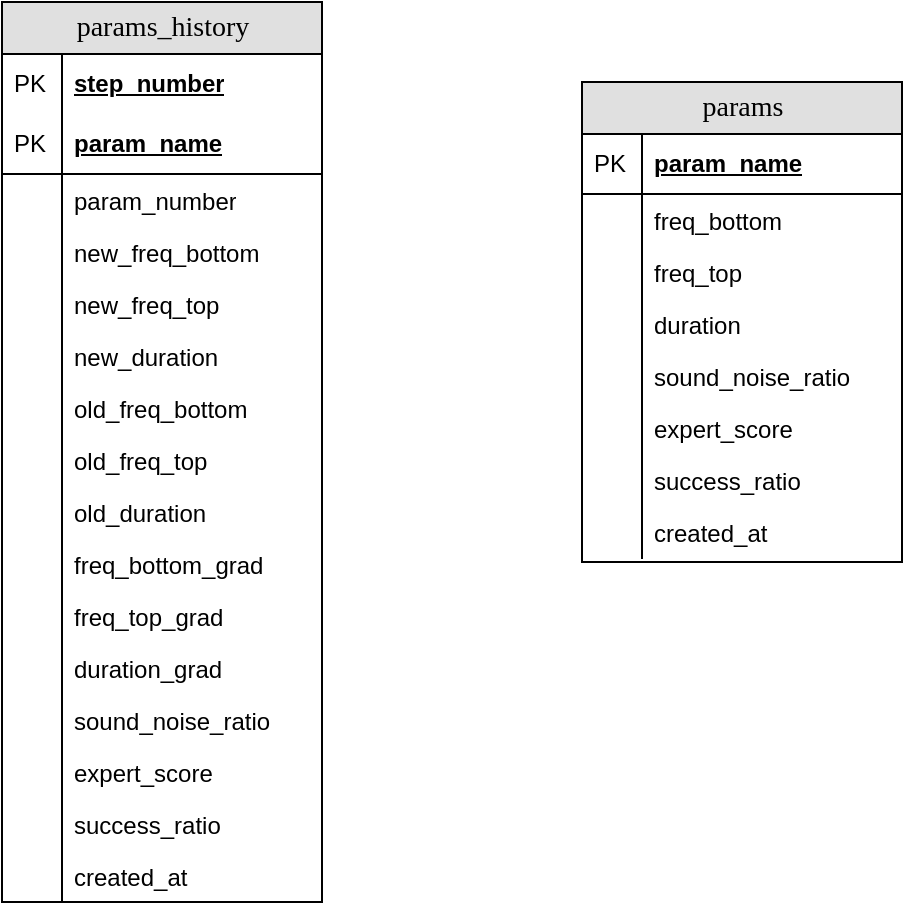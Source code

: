 <mxfile version="21.1.7" type="device">
  <diagram name="Page-1" id="e56a1550-8fbb-45ad-956c-1786394a9013">
    <mxGraphModel dx="1434" dy="783" grid="1" gridSize="10" guides="1" tooltips="1" connect="1" arrows="1" fold="1" page="1" pageScale="1" pageWidth="1100" pageHeight="850" background="none" math="0" shadow="0">
      <root>
        <mxCell id="0" />
        <mxCell id="1" parent="0" />
        <mxCell id="K5K9k44UiX_zVHZwP_F9-13" value="params_history" style="swimlane;html=1;fontStyle=0;childLayout=stackLayout;horizontal=1;startSize=26;fillColor=#e0e0e0;horizontalStack=0;resizeParent=1;resizeLast=0;collapsible=1;marginBottom=0;swimlaneFillColor=#ffffff;align=center;rounded=0;shadow=0;comic=0;labelBackgroundColor=none;strokeWidth=1;fontFamily=Verdana;fontSize=14" vertex="1" parent="1">
          <mxGeometry x="140" y="340" width="160" height="450" as="geometry" />
        </mxCell>
        <mxCell id="K5K9k44UiX_zVHZwP_F9-14" value="step_number" style="shape=partialRectangle;top=0;left=0;right=0;bottom=1;html=1;align=left;verticalAlign=middle;fillColor=none;spacingLeft=34;spacingRight=4;whiteSpace=wrap;overflow=hidden;rotatable=0;points=[[0,0.5],[1,0.5]];portConstraint=eastwest;dropTarget=0;fontStyle=5;strokeColor=none;" vertex="1" parent="K5K9k44UiX_zVHZwP_F9-13">
          <mxGeometry y="26" width="160" height="30" as="geometry" />
        </mxCell>
        <mxCell id="K5K9k44UiX_zVHZwP_F9-15" value="PK" style="shape=partialRectangle;top=0;left=0;bottom=0;html=1;fillColor=none;align=left;verticalAlign=middle;spacingLeft=4;spacingRight=4;whiteSpace=wrap;overflow=hidden;rotatable=0;points=[];portConstraint=eastwest;part=1;" vertex="1" connectable="0" parent="K5K9k44UiX_zVHZwP_F9-14">
          <mxGeometry width="30" height="30" as="geometry" />
        </mxCell>
        <mxCell id="K5K9k44UiX_zVHZwP_F9-44" value="param_name" style="shape=partialRectangle;top=0;left=0;right=0;bottom=1;html=1;align=left;verticalAlign=middle;fillColor=none;spacingLeft=34;spacingRight=4;whiteSpace=wrap;overflow=hidden;rotatable=0;points=[[0,0.5],[1,0.5]];portConstraint=eastwest;dropTarget=0;fontStyle=5;" vertex="1" parent="K5K9k44UiX_zVHZwP_F9-13">
          <mxGeometry y="56" width="160" height="30" as="geometry" />
        </mxCell>
        <mxCell id="K5K9k44UiX_zVHZwP_F9-45" value="PK" style="shape=partialRectangle;top=0;left=0;bottom=0;html=1;fillColor=none;align=left;verticalAlign=middle;spacingLeft=4;spacingRight=4;whiteSpace=wrap;overflow=hidden;rotatable=0;points=[];portConstraint=eastwest;part=1;" vertex="1" connectable="0" parent="K5K9k44UiX_zVHZwP_F9-44">
          <mxGeometry width="30" height="30" as="geometry" />
        </mxCell>
        <mxCell id="K5K9k44UiX_zVHZwP_F9-16" value="param_number" style="shape=partialRectangle;top=0;left=0;right=0;bottom=0;html=1;align=left;verticalAlign=top;fillColor=none;spacingLeft=34;spacingRight=4;whiteSpace=wrap;overflow=hidden;rotatable=0;points=[[0,0.5],[1,0.5]];portConstraint=eastwest;dropTarget=0;" vertex="1" parent="K5K9k44UiX_zVHZwP_F9-13">
          <mxGeometry y="86" width="160" height="26" as="geometry" />
        </mxCell>
        <mxCell id="K5K9k44UiX_zVHZwP_F9-17" value="" style="shape=partialRectangle;top=0;left=0;bottom=0;html=1;fillColor=none;align=left;verticalAlign=top;spacingLeft=4;spacingRight=4;whiteSpace=wrap;overflow=hidden;rotatable=0;points=[];portConstraint=eastwest;part=1;" vertex="1" connectable="0" parent="K5K9k44UiX_zVHZwP_F9-16">
          <mxGeometry width="30" height="26" as="geometry" />
        </mxCell>
        <mxCell id="K5K9k44UiX_zVHZwP_F9-34" value="new_freq_bottom" style="shape=partialRectangle;top=0;left=0;right=0;bottom=0;html=1;align=left;verticalAlign=top;fillColor=none;spacingLeft=34;spacingRight=4;whiteSpace=wrap;overflow=hidden;rotatable=0;points=[[0,0.5],[1,0.5]];portConstraint=eastwest;dropTarget=0;" vertex="1" parent="K5K9k44UiX_zVHZwP_F9-13">
          <mxGeometry y="112" width="160" height="26" as="geometry" />
        </mxCell>
        <mxCell id="K5K9k44UiX_zVHZwP_F9-35" value="" style="shape=partialRectangle;top=0;left=0;bottom=0;html=1;fillColor=none;align=left;verticalAlign=top;spacingLeft=4;spacingRight=4;whiteSpace=wrap;overflow=hidden;rotatable=0;points=[];portConstraint=eastwest;part=1;" vertex="1" connectable="0" parent="K5K9k44UiX_zVHZwP_F9-34">
          <mxGeometry width="30" height="26" as="geometry" />
        </mxCell>
        <mxCell id="K5K9k44UiX_zVHZwP_F9-18" value="new_freq_top" style="shape=partialRectangle;top=0;left=0;right=0;bottom=0;html=1;align=left;verticalAlign=top;fillColor=none;spacingLeft=34;spacingRight=4;whiteSpace=wrap;overflow=hidden;rotatable=0;points=[[0,0.5],[1,0.5]];portConstraint=eastwest;dropTarget=0;" vertex="1" parent="K5K9k44UiX_zVHZwP_F9-13">
          <mxGeometry y="138" width="160" height="26" as="geometry" />
        </mxCell>
        <mxCell id="K5K9k44UiX_zVHZwP_F9-19" value="" style="shape=partialRectangle;top=0;left=0;bottom=0;html=1;fillColor=none;align=left;verticalAlign=top;spacingLeft=4;spacingRight=4;whiteSpace=wrap;overflow=hidden;rotatable=0;points=[];portConstraint=eastwest;part=1;" vertex="1" connectable="0" parent="K5K9k44UiX_zVHZwP_F9-18">
          <mxGeometry width="30" height="26" as="geometry" />
        </mxCell>
        <mxCell id="K5K9k44UiX_zVHZwP_F9-20" value="new_duration" style="shape=partialRectangle;top=0;left=0;right=0;bottom=0;html=1;align=left;verticalAlign=top;fillColor=none;spacingLeft=34;spacingRight=4;whiteSpace=wrap;overflow=hidden;rotatable=0;points=[[0,0.5],[1,0.5]];portConstraint=eastwest;dropTarget=0;" vertex="1" parent="K5K9k44UiX_zVHZwP_F9-13">
          <mxGeometry y="164" width="160" height="26" as="geometry" />
        </mxCell>
        <mxCell id="K5K9k44UiX_zVHZwP_F9-21" value="" style="shape=partialRectangle;top=0;left=0;bottom=0;html=1;fillColor=none;align=left;verticalAlign=top;spacingLeft=4;spacingRight=4;whiteSpace=wrap;overflow=hidden;rotatable=0;points=[];portConstraint=eastwest;part=1;" vertex="1" connectable="0" parent="K5K9k44UiX_zVHZwP_F9-20">
          <mxGeometry width="30" height="26" as="geometry" />
        </mxCell>
        <mxCell id="K5K9k44UiX_zVHZwP_F9-50" value="old_freq_bottom" style="shape=partialRectangle;top=0;left=0;right=0;bottom=0;html=1;align=left;verticalAlign=top;fillColor=none;spacingLeft=34;spacingRight=4;whiteSpace=wrap;overflow=hidden;rotatable=0;points=[[0,0.5],[1,0.5]];portConstraint=eastwest;dropTarget=0;" vertex="1" parent="K5K9k44UiX_zVHZwP_F9-13">
          <mxGeometry y="190" width="160" height="26" as="geometry" />
        </mxCell>
        <mxCell id="K5K9k44UiX_zVHZwP_F9-51" value="" style="shape=partialRectangle;top=0;left=0;bottom=0;html=1;fillColor=none;align=left;verticalAlign=top;spacingLeft=4;spacingRight=4;whiteSpace=wrap;overflow=hidden;rotatable=0;points=[];portConstraint=eastwest;part=1;" vertex="1" connectable="0" parent="K5K9k44UiX_zVHZwP_F9-50">
          <mxGeometry width="30" height="26" as="geometry" />
        </mxCell>
        <mxCell id="K5K9k44UiX_zVHZwP_F9-52" value="old_freq_top" style="shape=partialRectangle;top=0;left=0;right=0;bottom=0;html=1;align=left;verticalAlign=top;fillColor=none;spacingLeft=34;spacingRight=4;whiteSpace=wrap;overflow=hidden;rotatable=0;points=[[0,0.5],[1,0.5]];portConstraint=eastwest;dropTarget=0;" vertex="1" parent="K5K9k44UiX_zVHZwP_F9-13">
          <mxGeometry y="216" width="160" height="26" as="geometry" />
        </mxCell>
        <mxCell id="K5K9k44UiX_zVHZwP_F9-53" value="" style="shape=partialRectangle;top=0;left=0;bottom=0;html=1;fillColor=none;align=left;verticalAlign=top;spacingLeft=4;spacingRight=4;whiteSpace=wrap;overflow=hidden;rotatable=0;points=[];portConstraint=eastwest;part=1;" vertex="1" connectable="0" parent="K5K9k44UiX_zVHZwP_F9-52">
          <mxGeometry width="30" height="26" as="geometry" />
        </mxCell>
        <mxCell id="K5K9k44UiX_zVHZwP_F9-48" value="old_duration" style="shape=partialRectangle;top=0;left=0;right=0;bottom=0;html=1;align=left;verticalAlign=top;fillColor=none;spacingLeft=34;spacingRight=4;whiteSpace=wrap;overflow=hidden;rotatable=0;points=[[0,0.5],[1,0.5]];portConstraint=eastwest;dropTarget=0;" vertex="1" parent="K5K9k44UiX_zVHZwP_F9-13">
          <mxGeometry y="242" width="160" height="26" as="geometry" />
        </mxCell>
        <mxCell id="K5K9k44UiX_zVHZwP_F9-49" value="" style="shape=partialRectangle;top=0;left=0;bottom=0;html=1;fillColor=none;align=left;verticalAlign=top;spacingLeft=4;spacingRight=4;whiteSpace=wrap;overflow=hidden;rotatable=0;points=[];portConstraint=eastwest;part=1;" vertex="1" connectable="0" parent="K5K9k44UiX_zVHZwP_F9-48">
          <mxGeometry width="30" height="26" as="geometry" />
        </mxCell>
        <mxCell id="K5K9k44UiX_zVHZwP_F9-60" value="freq_bottom_grad" style="shape=partialRectangle;top=0;left=0;right=0;bottom=0;html=1;align=left;verticalAlign=top;fillColor=none;spacingLeft=34;spacingRight=4;whiteSpace=wrap;overflow=hidden;rotatable=0;points=[[0,0.5],[1,0.5]];portConstraint=eastwest;dropTarget=0;" vertex="1" parent="K5K9k44UiX_zVHZwP_F9-13">
          <mxGeometry y="268" width="160" height="26" as="geometry" />
        </mxCell>
        <mxCell id="K5K9k44UiX_zVHZwP_F9-61" value="" style="shape=partialRectangle;top=0;left=0;bottom=0;html=1;fillColor=none;align=left;verticalAlign=top;spacingLeft=4;spacingRight=4;whiteSpace=wrap;overflow=hidden;rotatable=0;points=[];portConstraint=eastwest;part=1;" vertex="1" connectable="0" parent="K5K9k44UiX_zVHZwP_F9-60">
          <mxGeometry width="30" height="26" as="geometry" />
        </mxCell>
        <mxCell id="K5K9k44UiX_zVHZwP_F9-56" value="freq_top_grad" style="shape=partialRectangle;top=0;left=0;right=0;bottom=0;html=1;align=left;verticalAlign=top;fillColor=none;spacingLeft=34;spacingRight=4;whiteSpace=wrap;overflow=hidden;rotatable=0;points=[[0,0.5],[1,0.5]];portConstraint=eastwest;dropTarget=0;" vertex="1" parent="K5K9k44UiX_zVHZwP_F9-13">
          <mxGeometry y="294" width="160" height="26" as="geometry" />
        </mxCell>
        <mxCell id="K5K9k44UiX_zVHZwP_F9-57" value="" style="shape=partialRectangle;top=0;left=0;bottom=0;html=1;fillColor=none;align=left;verticalAlign=top;spacingLeft=4;spacingRight=4;whiteSpace=wrap;overflow=hidden;rotatable=0;points=[];portConstraint=eastwest;part=1;" vertex="1" connectable="0" parent="K5K9k44UiX_zVHZwP_F9-56">
          <mxGeometry width="30" height="26" as="geometry" />
        </mxCell>
        <mxCell id="K5K9k44UiX_zVHZwP_F9-58" value="duration_grad" style="shape=partialRectangle;top=0;left=0;right=0;bottom=0;html=1;align=left;verticalAlign=top;fillColor=none;spacingLeft=34;spacingRight=4;whiteSpace=wrap;overflow=hidden;rotatable=0;points=[[0,0.5],[1,0.5]];portConstraint=eastwest;dropTarget=0;" vertex="1" parent="K5K9k44UiX_zVHZwP_F9-13">
          <mxGeometry y="320" width="160" height="26" as="geometry" />
        </mxCell>
        <mxCell id="K5K9k44UiX_zVHZwP_F9-59" value="" style="shape=partialRectangle;top=0;left=0;bottom=0;html=1;fillColor=none;align=left;verticalAlign=top;spacingLeft=4;spacingRight=4;whiteSpace=wrap;overflow=hidden;rotatable=0;points=[];portConstraint=eastwest;part=1;" vertex="1" connectable="0" parent="K5K9k44UiX_zVHZwP_F9-58">
          <mxGeometry width="30" height="26" as="geometry" />
        </mxCell>
        <mxCell id="K5K9k44UiX_zVHZwP_F9-22" value="sound_noise_ratio" style="shape=partialRectangle;top=0;left=0;right=0;bottom=0;html=1;align=left;verticalAlign=top;fillColor=none;spacingLeft=34;spacingRight=4;whiteSpace=wrap;overflow=hidden;rotatable=0;points=[[0,0.5],[1,0.5]];portConstraint=eastwest;dropTarget=0;" vertex="1" parent="K5K9k44UiX_zVHZwP_F9-13">
          <mxGeometry y="346" width="160" height="26" as="geometry" />
        </mxCell>
        <mxCell id="K5K9k44UiX_zVHZwP_F9-23" value="" style="shape=partialRectangle;top=0;left=0;bottom=0;html=1;fillColor=none;align=left;verticalAlign=top;spacingLeft=4;spacingRight=4;whiteSpace=wrap;overflow=hidden;rotatable=0;points=[];portConstraint=eastwest;part=1;" vertex="1" connectable="0" parent="K5K9k44UiX_zVHZwP_F9-22">
          <mxGeometry width="30" height="26" as="geometry" />
        </mxCell>
        <mxCell id="K5K9k44UiX_zVHZwP_F9-24" value="expert_score" style="shape=partialRectangle;top=0;left=0;right=0;bottom=0;html=1;align=left;verticalAlign=top;fillColor=none;spacingLeft=34;spacingRight=4;whiteSpace=wrap;overflow=hidden;rotatable=0;points=[[0,0.5],[1,0.5]];portConstraint=eastwest;dropTarget=0;" vertex="1" parent="K5K9k44UiX_zVHZwP_F9-13">
          <mxGeometry y="372" width="160" height="26" as="geometry" />
        </mxCell>
        <mxCell id="K5K9k44UiX_zVHZwP_F9-25" value="" style="shape=partialRectangle;top=0;left=0;bottom=0;html=1;fillColor=none;align=left;verticalAlign=top;spacingLeft=4;spacingRight=4;whiteSpace=wrap;overflow=hidden;rotatable=0;points=[];portConstraint=eastwest;part=1;" vertex="1" connectable="0" parent="K5K9k44UiX_zVHZwP_F9-24">
          <mxGeometry width="30" height="26" as="geometry" />
        </mxCell>
        <mxCell id="K5K9k44UiX_zVHZwP_F9-26" value="success_ratio" style="shape=partialRectangle;top=0;left=0;right=0;bottom=0;html=1;align=left;verticalAlign=top;fillColor=none;spacingLeft=34;spacingRight=4;whiteSpace=wrap;overflow=hidden;rotatable=0;points=[[0,0.5],[1,0.5]];portConstraint=eastwest;dropTarget=0;" vertex="1" parent="K5K9k44UiX_zVHZwP_F9-13">
          <mxGeometry y="398" width="160" height="26" as="geometry" />
        </mxCell>
        <mxCell id="K5K9k44UiX_zVHZwP_F9-27" value="" style="shape=partialRectangle;top=0;left=0;bottom=0;html=1;fillColor=none;align=left;verticalAlign=top;spacingLeft=4;spacingRight=4;whiteSpace=wrap;overflow=hidden;rotatable=0;points=[];portConstraint=eastwest;part=1;" vertex="1" connectable="0" parent="K5K9k44UiX_zVHZwP_F9-26">
          <mxGeometry width="30" height="26" as="geometry" />
        </mxCell>
        <mxCell id="K5K9k44UiX_zVHZwP_F9-62" value="created_at" style="shape=partialRectangle;top=0;left=0;right=0;bottom=0;html=1;align=left;verticalAlign=top;fillColor=none;spacingLeft=34;spacingRight=4;whiteSpace=wrap;overflow=hidden;rotatable=0;points=[[0,0.5],[1,0.5]];portConstraint=eastwest;dropTarget=0;" vertex="1" parent="K5K9k44UiX_zVHZwP_F9-13">
          <mxGeometry y="424" width="160" height="26" as="geometry" />
        </mxCell>
        <mxCell id="K5K9k44UiX_zVHZwP_F9-63" value="" style="shape=partialRectangle;top=0;left=0;bottom=0;html=1;fillColor=none;align=left;verticalAlign=top;spacingLeft=4;spacingRight=4;whiteSpace=wrap;overflow=hidden;rotatable=0;points=[];portConstraint=eastwest;part=1;" vertex="1" connectable="0" parent="K5K9k44UiX_zVHZwP_F9-62">
          <mxGeometry width="30" height="26" as="geometry" />
        </mxCell>
        <mxCell id="K5K9k44UiX_zVHZwP_F9-64" value="params" style="swimlane;html=1;fontStyle=0;childLayout=stackLayout;horizontal=1;startSize=26;fillColor=#e0e0e0;horizontalStack=0;resizeParent=1;resizeLast=0;collapsible=1;marginBottom=0;swimlaneFillColor=#ffffff;align=center;rounded=0;shadow=0;comic=0;labelBackgroundColor=none;strokeWidth=1;fontFamily=Verdana;fontSize=14" vertex="1" parent="1">
          <mxGeometry x="430" y="380" width="160" height="240" as="geometry" />
        </mxCell>
        <mxCell id="K5K9k44UiX_zVHZwP_F9-67" value="param_name" style="shape=partialRectangle;top=0;left=0;right=0;bottom=1;html=1;align=left;verticalAlign=middle;fillColor=none;spacingLeft=34;spacingRight=4;whiteSpace=wrap;overflow=hidden;rotatable=0;points=[[0,0.5],[1,0.5]];portConstraint=eastwest;dropTarget=0;fontStyle=5;" vertex="1" parent="K5K9k44UiX_zVHZwP_F9-64">
          <mxGeometry y="26" width="160" height="30" as="geometry" />
        </mxCell>
        <mxCell id="K5K9k44UiX_zVHZwP_F9-68" value="PK" style="shape=partialRectangle;top=0;left=0;bottom=0;html=1;fillColor=none;align=left;verticalAlign=middle;spacingLeft=4;spacingRight=4;whiteSpace=wrap;overflow=hidden;rotatable=0;points=[];portConstraint=eastwest;part=1;" vertex="1" connectable="0" parent="K5K9k44UiX_zVHZwP_F9-67">
          <mxGeometry width="30" height="30" as="geometry" />
        </mxCell>
        <mxCell id="K5K9k44UiX_zVHZwP_F9-71" value="freq_bottom" style="shape=partialRectangle;top=0;left=0;right=0;bottom=0;html=1;align=left;verticalAlign=top;fillColor=none;spacingLeft=34;spacingRight=4;whiteSpace=wrap;overflow=hidden;rotatable=0;points=[[0,0.5],[1,0.5]];portConstraint=eastwest;dropTarget=0;" vertex="1" parent="K5K9k44UiX_zVHZwP_F9-64">
          <mxGeometry y="56" width="160" height="26" as="geometry" />
        </mxCell>
        <mxCell id="K5K9k44UiX_zVHZwP_F9-72" value="" style="shape=partialRectangle;top=0;left=0;bottom=0;html=1;fillColor=none;align=left;verticalAlign=top;spacingLeft=4;spacingRight=4;whiteSpace=wrap;overflow=hidden;rotatable=0;points=[];portConstraint=eastwest;part=1;" vertex="1" connectable="0" parent="K5K9k44UiX_zVHZwP_F9-71">
          <mxGeometry width="30" height="26" as="geometry" />
        </mxCell>
        <mxCell id="K5K9k44UiX_zVHZwP_F9-73" value="freq_top" style="shape=partialRectangle;top=0;left=0;right=0;bottom=0;html=1;align=left;verticalAlign=top;fillColor=none;spacingLeft=34;spacingRight=4;whiteSpace=wrap;overflow=hidden;rotatable=0;points=[[0,0.5],[1,0.5]];portConstraint=eastwest;dropTarget=0;" vertex="1" parent="K5K9k44UiX_zVHZwP_F9-64">
          <mxGeometry y="82" width="160" height="26" as="geometry" />
        </mxCell>
        <mxCell id="K5K9k44UiX_zVHZwP_F9-74" value="" style="shape=partialRectangle;top=0;left=0;bottom=0;html=1;fillColor=none;align=left;verticalAlign=top;spacingLeft=4;spacingRight=4;whiteSpace=wrap;overflow=hidden;rotatable=0;points=[];portConstraint=eastwest;part=1;" vertex="1" connectable="0" parent="K5K9k44UiX_zVHZwP_F9-73">
          <mxGeometry width="30" height="26" as="geometry" />
        </mxCell>
        <mxCell id="K5K9k44UiX_zVHZwP_F9-75" value="duration" style="shape=partialRectangle;top=0;left=0;right=0;bottom=0;html=1;align=left;verticalAlign=top;fillColor=none;spacingLeft=34;spacingRight=4;whiteSpace=wrap;overflow=hidden;rotatable=0;points=[[0,0.5],[1,0.5]];portConstraint=eastwest;dropTarget=0;" vertex="1" parent="K5K9k44UiX_zVHZwP_F9-64">
          <mxGeometry y="108" width="160" height="26" as="geometry" />
        </mxCell>
        <mxCell id="K5K9k44UiX_zVHZwP_F9-76" value="" style="shape=partialRectangle;top=0;left=0;bottom=0;html=1;fillColor=none;align=left;verticalAlign=top;spacingLeft=4;spacingRight=4;whiteSpace=wrap;overflow=hidden;rotatable=0;points=[];portConstraint=eastwest;part=1;" vertex="1" connectable="0" parent="K5K9k44UiX_zVHZwP_F9-75">
          <mxGeometry width="30" height="26" as="geometry" />
        </mxCell>
        <mxCell id="K5K9k44UiX_zVHZwP_F9-89" value="sound_noise_ratio" style="shape=partialRectangle;top=0;left=0;right=0;bottom=0;html=1;align=left;verticalAlign=top;fillColor=none;spacingLeft=34;spacingRight=4;whiteSpace=wrap;overflow=hidden;rotatable=0;points=[[0,0.5],[1,0.5]];portConstraint=eastwest;dropTarget=0;" vertex="1" parent="K5K9k44UiX_zVHZwP_F9-64">
          <mxGeometry y="134" width="160" height="26" as="geometry" />
        </mxCell>
        <mxCell id="K5K9k44UiX_zVHZwP_F9-90" value="" style="shape=partialRectangle;top=0;left=0;bottom=0;html=1;fillColor=none;align=left;verticalAlign=top;spacingLeft=4;spacingRight=4;whiteSpace=wrap;overflow=hidden;rotatable=0;points=[];portConstraint=eastwest;part=1;" vertex="1" connectable="0" parent="K5K9k44UiX_zVHZwP_F9-89">
          <mxGeometry width="30" height="26" as="geometry" />
        </mxCell>
        <mxCell id="K5K9k44UiX_zVHZwP_F9-91" value="expert_score" style="shape=partialRectangle;top=0;left=0;right=0;bottom=0;html=1;align=left;verticalAlign=top;fillColor=none;spacingLeft=34;spacingRight=4;whiteSpace=wrap;overflow=hidden;rotatable=0;points=[[0,0.5],[1,0.5]];portConstraint=eastwest;dropTarget=0;" vertex="1" parent="K5K9k44UiX_zVHZwP_F9-64">
          <mxGeometry y="160" width="160" height="26" as="geometry" />
        </mxCell>
        <mxCell id="K5K9k44UiX_zVHZwP_F9-92" value="" style="shape=partialRectangle;top=0;left=0;bottom=0;html=1;fillColor=none;align=left;verticalAlign=top;spacingLeft=4;spacingRight=4;whiteSpace=wrap;overflow=hidden;rotatable=0;points=[];portConstraint=eastwest;part=1;" vertex="1" connectable="0" parent="K5K9k44UiX_zVHZwP_F9-91">
          <mxGeometry width="30" height="26" as="geometry" />
        </mxCell>
        <mxCell id="K5K9k44UiX_zVHZwP_F9-93" value="success_ratio" style="shape=partialRectangle;top=0;left=0;right=0;bottom=0;html=1;align=left;verticalAlign=top;fillColor=none;spacingLeft=34;spacingRight=4;whiteSpace=wrap;overflow=hidden;rotatable=0;points=[[0,0.5],[1,0.5]];portConstraint=eastwest;dropTarget=0;" vertex="1" parent="K5K9k44UiX_zVHZwP_F9-64">
          <mxGeometry y="186" width="160" height="26" as="geometry" />
        </mxCell>
        <mxCell id="K5K9k44UiX_zVHZwP_F9-94" value="" style="shape=partialRectangle;top=0;left=0;bottom=0;html=1;fillColor=none;align=left;verticalAlign=top;spacingLeft=4;spacingRight=4;whiteSpace=wrap;overflow=hidden;rotatable=0;points=[];portConstraint=eastwest;part=1;" vertex="1" connectable="0" parent="K5K9k44UiX_zVHZwP_F9-93">
          <mxGeometry width="30" height="26" as="geometry" />
        </mxCell>
        <mxCell id="K5K9k44UiX_zVHZwP_F9-95" value="created_at" style="shape=partialRectangle;top=0;left=0;right=0;bottom=0;html=1;align=left;verticalAlign=top;fillColor=none;spacingLeft=34;spacingRight=4;whiteSpace=wrap;overflow=hidden;rotatable=0;points=[[0,0.5],[1,0.5]];portConstraint=eastwest;dropTarget=0;" vertex="1" parent="K5K9k44UiX_zVHZwP_F9-64">
          <mxGeometry y="212" width="160" height="26" as="geometry" />
        </mxCell>
        <mxCell id="K5K9k44UiX_zVHZwP_F9-96" value="" style="shape=partialRectangle;top=0;left=0;bottom=0;html=1;fillColor=none;align=left;verticalAlign=top;spacingLeft=4;spacingRight=4;whiteSpace=wrap;overflow=hidden;rotatable=0;points=[];portConstraint=eastwest;part=1;" vertex="1" connectable="0" parent="K5K9k44UiX_zVHZwP_F9-95">
          <mxGeometry width="30" height="26" as="geometry" />
        </mxCell>
      </root>
    </mxGraphModel>
  </diagram>
</mxfile>
